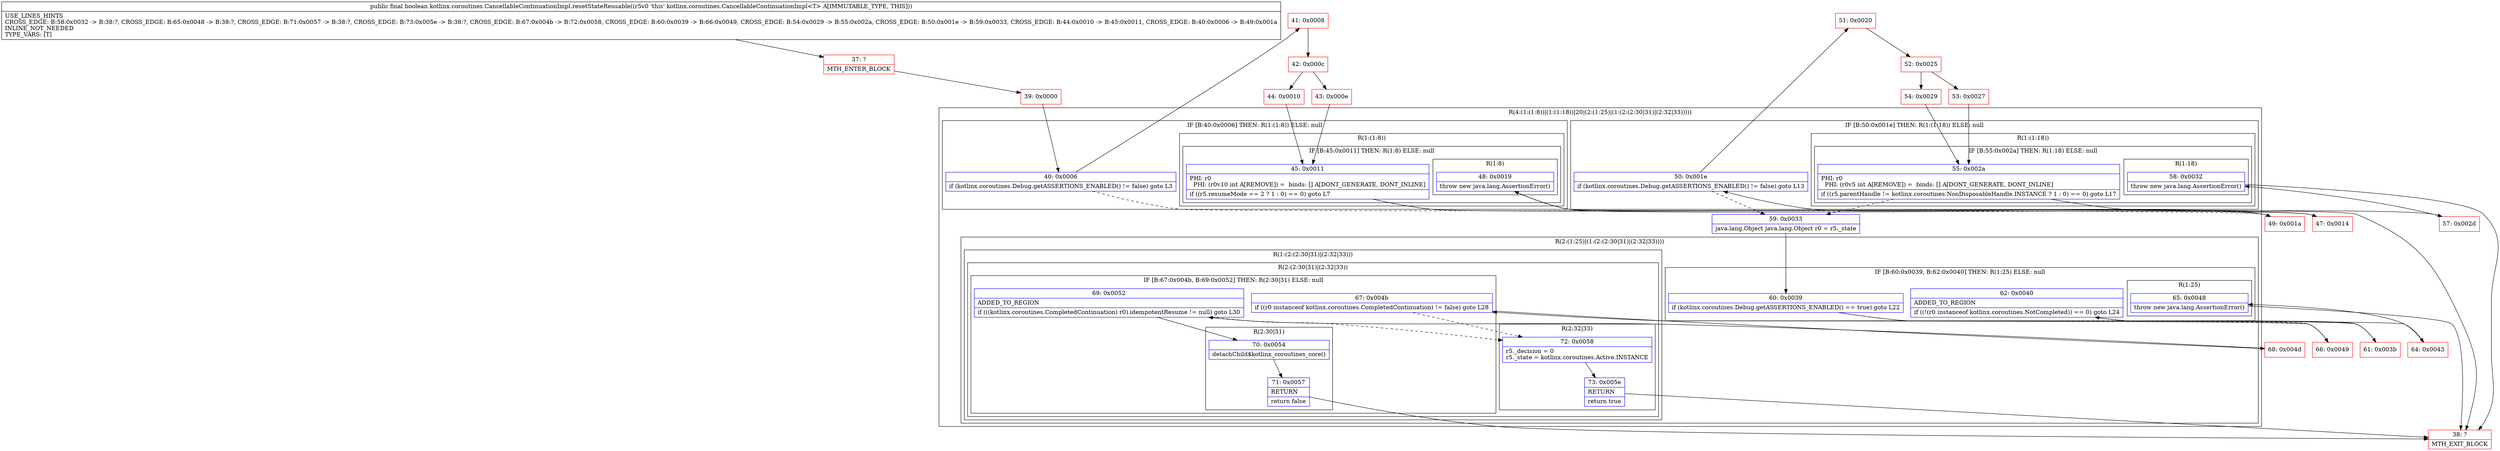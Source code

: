digraph "CFG forkotlinx.coroutines.CancellableContinuationImpl.resetStateReusable()Z" {
subgraph cluster_Region_121932098 {
label = "R(4:(1:(1:8))|(1:(1:18))|20|(2:(1:25)|(1:(2:(2:30|31)|(2:32|33)))))";
node [shape=record,color=blue];
subgraph cluster_IfRegion_771338793 {
label = "IF [B:40:0x0006] THEN: R(1:(1:8)) ELSE: null";
node [shape=record,color=blue];
Node_40 [shape=record,label="{40\:\ 0x0006|if (kotlinx.coroutines.Debug.getASSERTIONS_ENABLED() != false) goto L3\l}"];
subgraph cluster_Region_1402043381 {
label = "R(1:(1:8))";
node [shape=record,color=blue];
subgraph cluster_IfRegion_1411608942 {
label = "IF [B:45:0x0011] THEN: R(1:8) ELSE: null";
node [shape=record,color=blue];
Node_45 [shape=record,label="{45\:\ 0x0011|PHI: r0 \l  PHI: (r0v10 int A[REMOVE]) =  binds: [] A[DONT_GENERATE, DONT_INLINE]\l|if ((r5.resumeMode == 2 ? 1 : 0) == 0) goto L7\l}"];
subgraph cluster_Region_652120102 {
label = "R(1:8)";
node [shape=record,color=blue];
Node_48 [shape=record,label="{48\:\ 0x0019|throw new java.lang.AssertionError()\l}"];
}
}
}
}
subgraph cluster_IfRegion_1188431406 {
label = "IF [B:50:0x001e] THEN: R(1:(1:18)) ELSE: null";
node [shape=record,color=blue];
Node_50 [shape=record,label="{50\:\ 0x001e|if (kotlinx.coroutines.Debug.getASSERTIONS_ENABLED() != false) goto L13\l}"];
subgraph cluster_Region_515937234 {
label = "R(1:(1:18))";
node [shape=record,color=blue];
subgraph cluster_IfRegion_1369913701 {
label = "IF [B:55:0x002a] THEN: R(1:18) ELSE: null";
node [shape=record,color=blue];
Node_55 [shape=record,label="{55\:\ 0x002a|PHI: r0 \l  PHI: (r0v5 int A[REMOVE]) =  binds: [] A[DONT_GENERATE, DONT_INLINE]\l|if ((r5.parentHandle != kotlinx.coroutines.NonDisposableHandle.INSTANCE ? 1 : 0) == 0) goto L17\l}"];
subgraph cluster_Region_53140695 {
label = "R(1:18)";
node [shape=record,color=blue];
Node_58 [shape=record,label="{58\:\ 0x0032|throw new java.lang.AssertionError()\l}"];
}
}
}
}
Node_59 [shape=record,label="{59\:\ 0x0033|java.lang.Object java.lang.Object r0 = r5._state\l}"];
subgraph cluster_Region_1966820842 {
label = "R(2:(1:25)|(1:(2:(2:30|31)|(2:32|33))))";
node [shape=record,color=blue];
subgraph cluster_IfRegion_1778480706 {
label = "IF [B:60:0x0039, B:62:0x0040] THEN: R(1:25) ELSE: null";
node [shape=record,color=blue];
Node_60 [shape=record,label="{60\:\ 0x0039|if (kotlinx.coroutines.Debug.getASSERTIONS_ENABLED() == true) goto L22\l}"];
Node_62 [shape=record,label="{62\:\ 0x0040|ADDED_TO_REGION\l|if ((!(r0 instanceof kotlinx.coroutines.NotCompleted)) == 0) goto L24\l}"];
subgraph cluster_Region_1870597788 {
label = "R(1:25)";
node [shape=record,color=blue];
Node_65 [shape=record,label="{65\:\ 0x0048|throw new java.lang.AssertionError()\l}"];
}
}
subgraph cluster_Region_133918215 {
label = "R(1:(2:(2:30|31)|(2:32|33)))";
node [shape=record,color=blue];
subgraph cluster_Region_1382205003 {
label = "R(2:(2:30|31)|(2:32|33))";
node [shape=record,color=blue];
subgraph cluster_IfRegion_1691153626 {
label = "IF [B:67:0x004b, B:69:0x0052] THEN: R(2:30|31) ELSE: null";
node [shape=record,color=blue];
Node_67 [shape=record,label="{67\:\ 0x004b|if ((r0 instanceof kotlinx.coroutines.CompletedContinuation) != false) goto L28\l}"];
Node_69 [shape=record,label="{69\:\ 0x0052|ADDED_TO_REGION\l|if (((kotlinx.coroutines.CompletedContinuation) r0).idempotentResume != null) goto L30\l}"];
subgraph cluster_Region_2098824688 {
label = "R(2:30|31)";
node [shape=record,color=blue];
Node_70 [shape=record,label="{70\:\ 0x0054|detachChild$kotlinx_coroutines_core()\l}"];
Node_71 [shape=record,label="{71\:\ 0x0057|RETURN\l|return false\l}"];
}
}
subgraph cluster_Region_1778741025 {
label = "R(2:32|33)";
node [shape=record,color=blue];
Node_72 [shape=record,label="{72\:\ 0x0058|r5._decision = 0\lr5._state = kotlinx.coroutines.Active.INSTANCE\l}"];
Node_73 [shape=record,label="{73\:\ 0x005e|RETURN\l|return true\l}"];
}
}
}
}
}
Node_37 [shape=record,color=red,label="{37\:\ ?|MTH_ENTER_BLOCK\l}"];
Node_39 [shape=record,color=red,label="{39\:\ 0x0000}"];
Node_41 [shape=record,color=red,label="{41\:\ 0x0008}"];
Node_42 [shape=record,color=red,label="{42\:\ 0x000c}"];
Node_43 [shape=record,color=red,label="{43\:\ 0x000e}"];
Node_47 [shape=record,color=red,label="{47\:\ 0x0014}"];
Node_38 [shape=record,color=red,label="{38\:\ ?|MTH_EXIT_BLOCK\l}"];
Node_44 [shape=record,color=red,label="{44\:\ 0x0010}"];
Node_49 [shape=record,color=red,label="{49\:\ 0x001a}"];
Node_51 [shape=record,color=red,label="{51\:\ 0x0020}"];
Node_52 [shape=record,color=red,label="{52\:\ 0x0025}"];
Node_53 [shape=record,color=red,label="{53\:\ 0x0027}"];
Node_57 [shape=record,color=red,label="{57\:\ 0x002d}"];
Node_54 [shape=record,color=red,label="{54\:\ 0x0029}"];
Node_61 [shape=record,color=red,label="{61\:\ 0x003b}"];
Node_64 [shape=record,color=red,label="{64\:\ 0x0043}"];
Node_66 [shape=record,color=red,label="{66\:\ 0x0049}"];
Node_68 [shape=record,color=red,label="{68\:\ 0x004d}"];
MethodNode[shape=record,label="{public final boolean kotlinx.coroutines.CancellableContinuationImpl.resetStateReusable((r5v0 'this' kotlinx.coroutines.CancellableContinuationImpl\<T\> A[IMMUTABLE_TYPE, THIS]))  | USE_LINES_HINTS\lCROSS_EDGE: B:58:0x0032 \-\> B:38:?, CROSS_EDGE: B:65:0x0048 \-\> B:38:?, CROSS_EDGE: B:71:0x0057 \-\> B:38:?, CROSS_EDGE: B:73:0x005e \-\> B:38:?, CROSS_EDGE: B:67:0x004b \-\> B:72:0x0058, CROSS_EDGE: B:60:0x0039 \-\> B:66:0x0049, CROSS_EDGE: B:54:0x0029 \-\> B:55:0x002a, CROSS_EDGE: B:50:0x001e \-\> B:59:0x0033, CROSS_EDGE: B:44:0x0010 \-\> B:45:0x0011, CROSS_EDGE: B:40:0x0006 \-\> B:49:0x001a\lINLINE_NOT_NEEDED\lTYPE_VARS: [T]\l}"];
MethodNode -> Node_37;Node_40 -> Node_41;
Node_40 -> Node_49[style=dashed];
Node_45 -> Node_47;
Node_45 -> Node_49[style=dashed];
Node_48 -> Node_38;
Node_50 -> Node_51;
Node_50 -> Node_59[style=dashed];
Node_55 -> Node_57;
Node_55 -> Node_59[style=dashed];
Node_58 -> Node_38;
Node_59 -> Node_60;
Node_60 -> Node_61;
Node_60 -> Node_66[style=dashed];
Node_62 -> Node_64;
Node_62 -> Node_66[style=dashed];
Node_65 -> Node_38;
Node_67 -> Node_68;
Node_67 -> Node_72[style=dashed];
Node_69 -> Node_70;
Node_69 -> Node_72[style=dashed];
Node_70 -> Node_71;
Node_71 -> Node_38;
Node_72 -> Node_73;
Node_73 -> Node_38;
Node_37 -> Node_39;
Node_39 -> Node_40;
Node_41 -> Node_42;
Node_42 -> Node_43;
Node_42 -> Node_44;
Node_43 -> Node_45;
Node_47 -> Node_48;
Node_44 -> Node_45;
Node_49 -> Node_50;
Node_51 -> Node_52;
Node_52 -> Node_53;
Node_52 -> Node_54;
Node_53 -> Node_55;
Node_57 -> Node_58;
Node_54 -> Node_55;
Node_61 -> Node_62;
Node_64 -> Node_65;
Node_66 -> Node_67;
Node_68 -> Node_69;
}

